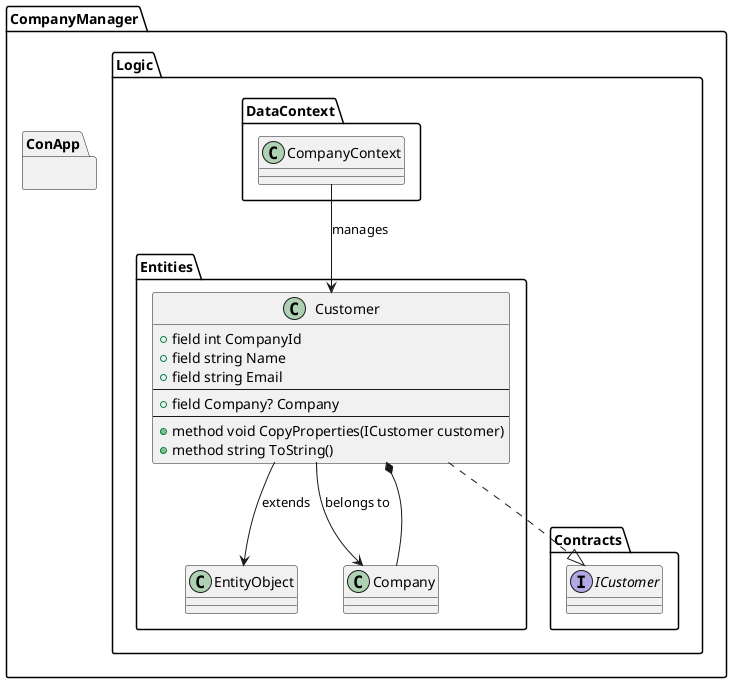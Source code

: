 @startuml
package CompanyManager.Logic.Contracts {
             interface ICustomer {
        }
}

package CompanyManager.Logic.Entities {
        class EntityObject {
        }

        class Customer {
                +field int CompanyId
                +field string Name
                +field string Email
                --
                +field Company? Company
                --
                +method void CopyProperties(ICustomer customer)
                +method string ToString()
        }

        class Company {
        }

        Company --* Customer
        Customer --> EntityObject : extends
        Customer ..|> ICustomer
        Customer --> Company : belongs to
}
package CompanyManager.Logic.DataContext {

        class CompanyContext {
        }

        CompanyContext --> Customer : manages
}

package CompanyManager.ConApp {
        }
@enduml
